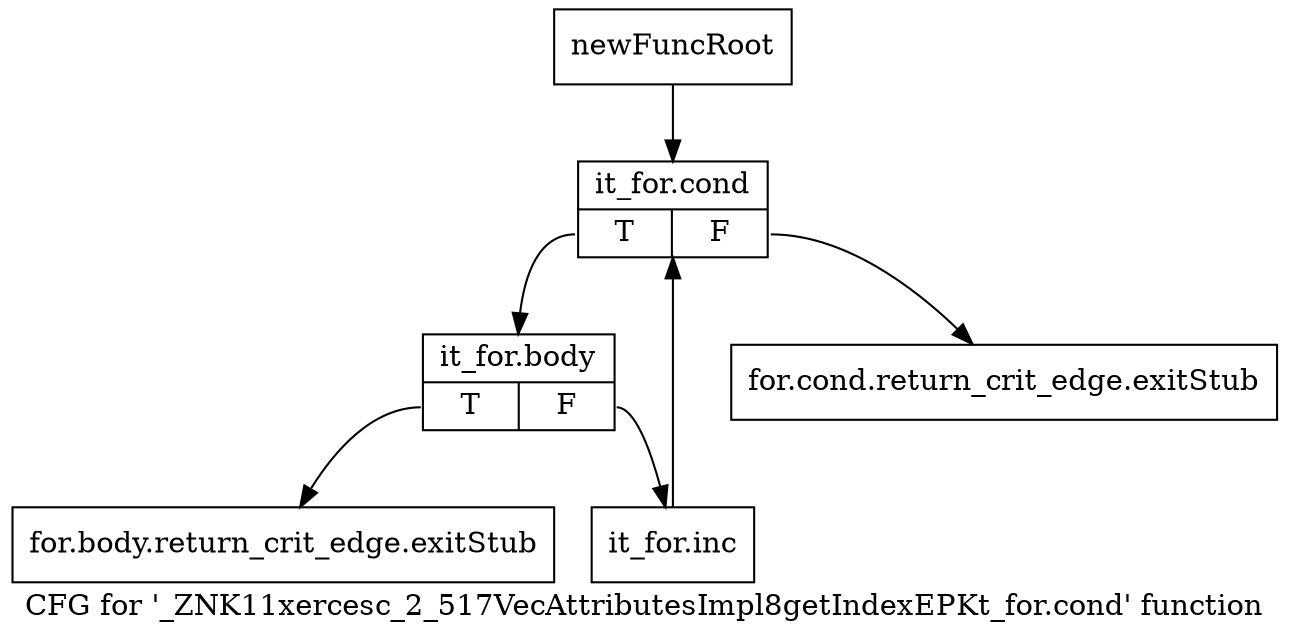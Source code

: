 digraph "CFG for '_ZNK11xercesc_2_517VecAttributesImpl8getIndexEPKt_for.cond' function" {
	label="CFG for '_ZNK11xercesc_2_517VecAttributesImpl8getIndexEPKt_for.cond' function";

	Node0x9ad7e30 [shape=record,label="{newFuncRoot}"];
	Node0x9ad7e30 -> Node0x9ad7f20;
	Node0x9ad7e80 [shape=record,label="{for.cond.return_crit_edge.exitStub}"];
	Node0x9ad7ed0 [shape=record,label="{for.body.return_crit_edge.exitStub}"];
	Node0x9ad7f20 [shape=record,label="{it_for.cond|{<s0>T|<s1>F}}"];
	Node0x9ad7f20:s0 -> Node0x9ad7f70;
	Node0x9ad7f20:s1 -> Node0x9ad7e80;
	Node0x9ad7f70 [shape=record,label="{it_for.body|{<s0>T|<s1>F}}"];
	Node0x9ad7f70:s0 -> Node0x9ad7ed0;
	Node0x9ad7f70:s1 -> Node0x9ad7fc0;
	Node0x9ad7fc0 [shape=record,label="{it_for.inc}"];
	Node0x9ad7fc0 -> Node0x9ad7f20;
}
